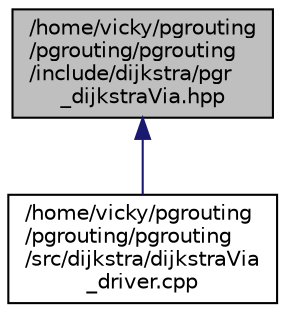 digraph "/home/vicky/pgrouting/pgrouting/pgrouting/include/dijkstra/pgr_dijkstraVia.hpp"
{
  edge [fontname="Helvetica",fontsize="10",labelfontname="Helvetica",labelfontsize="10"];
  node [fontname="Helvetica",fontsize="10",shape=record];
  Node1 [label="/home/vicky/pgrouting\l/pgrouting/pgrouting\l/include/dijkstra/pgr\l_dijkstraVia.hpp",height=0.2,width=0.4,color="black", fillcolor="grey75", style="filled", fontcolor="black"];
  Node1 -> Node2 [dir="back",color="midnightblue",fontsize="10",style="solid",fontname="Helvetica"];
  Node2 [label="/home/vicky/pgrouting\l/pgrouting/pgrouting\l/src/dijkstra/dijkstraVia\l_driver.cpp",height=0.2,width=0.4,color="black", fillcolor="white", style="filled",URL="$dijkstraVia__driver_8cpp.html"];
}
